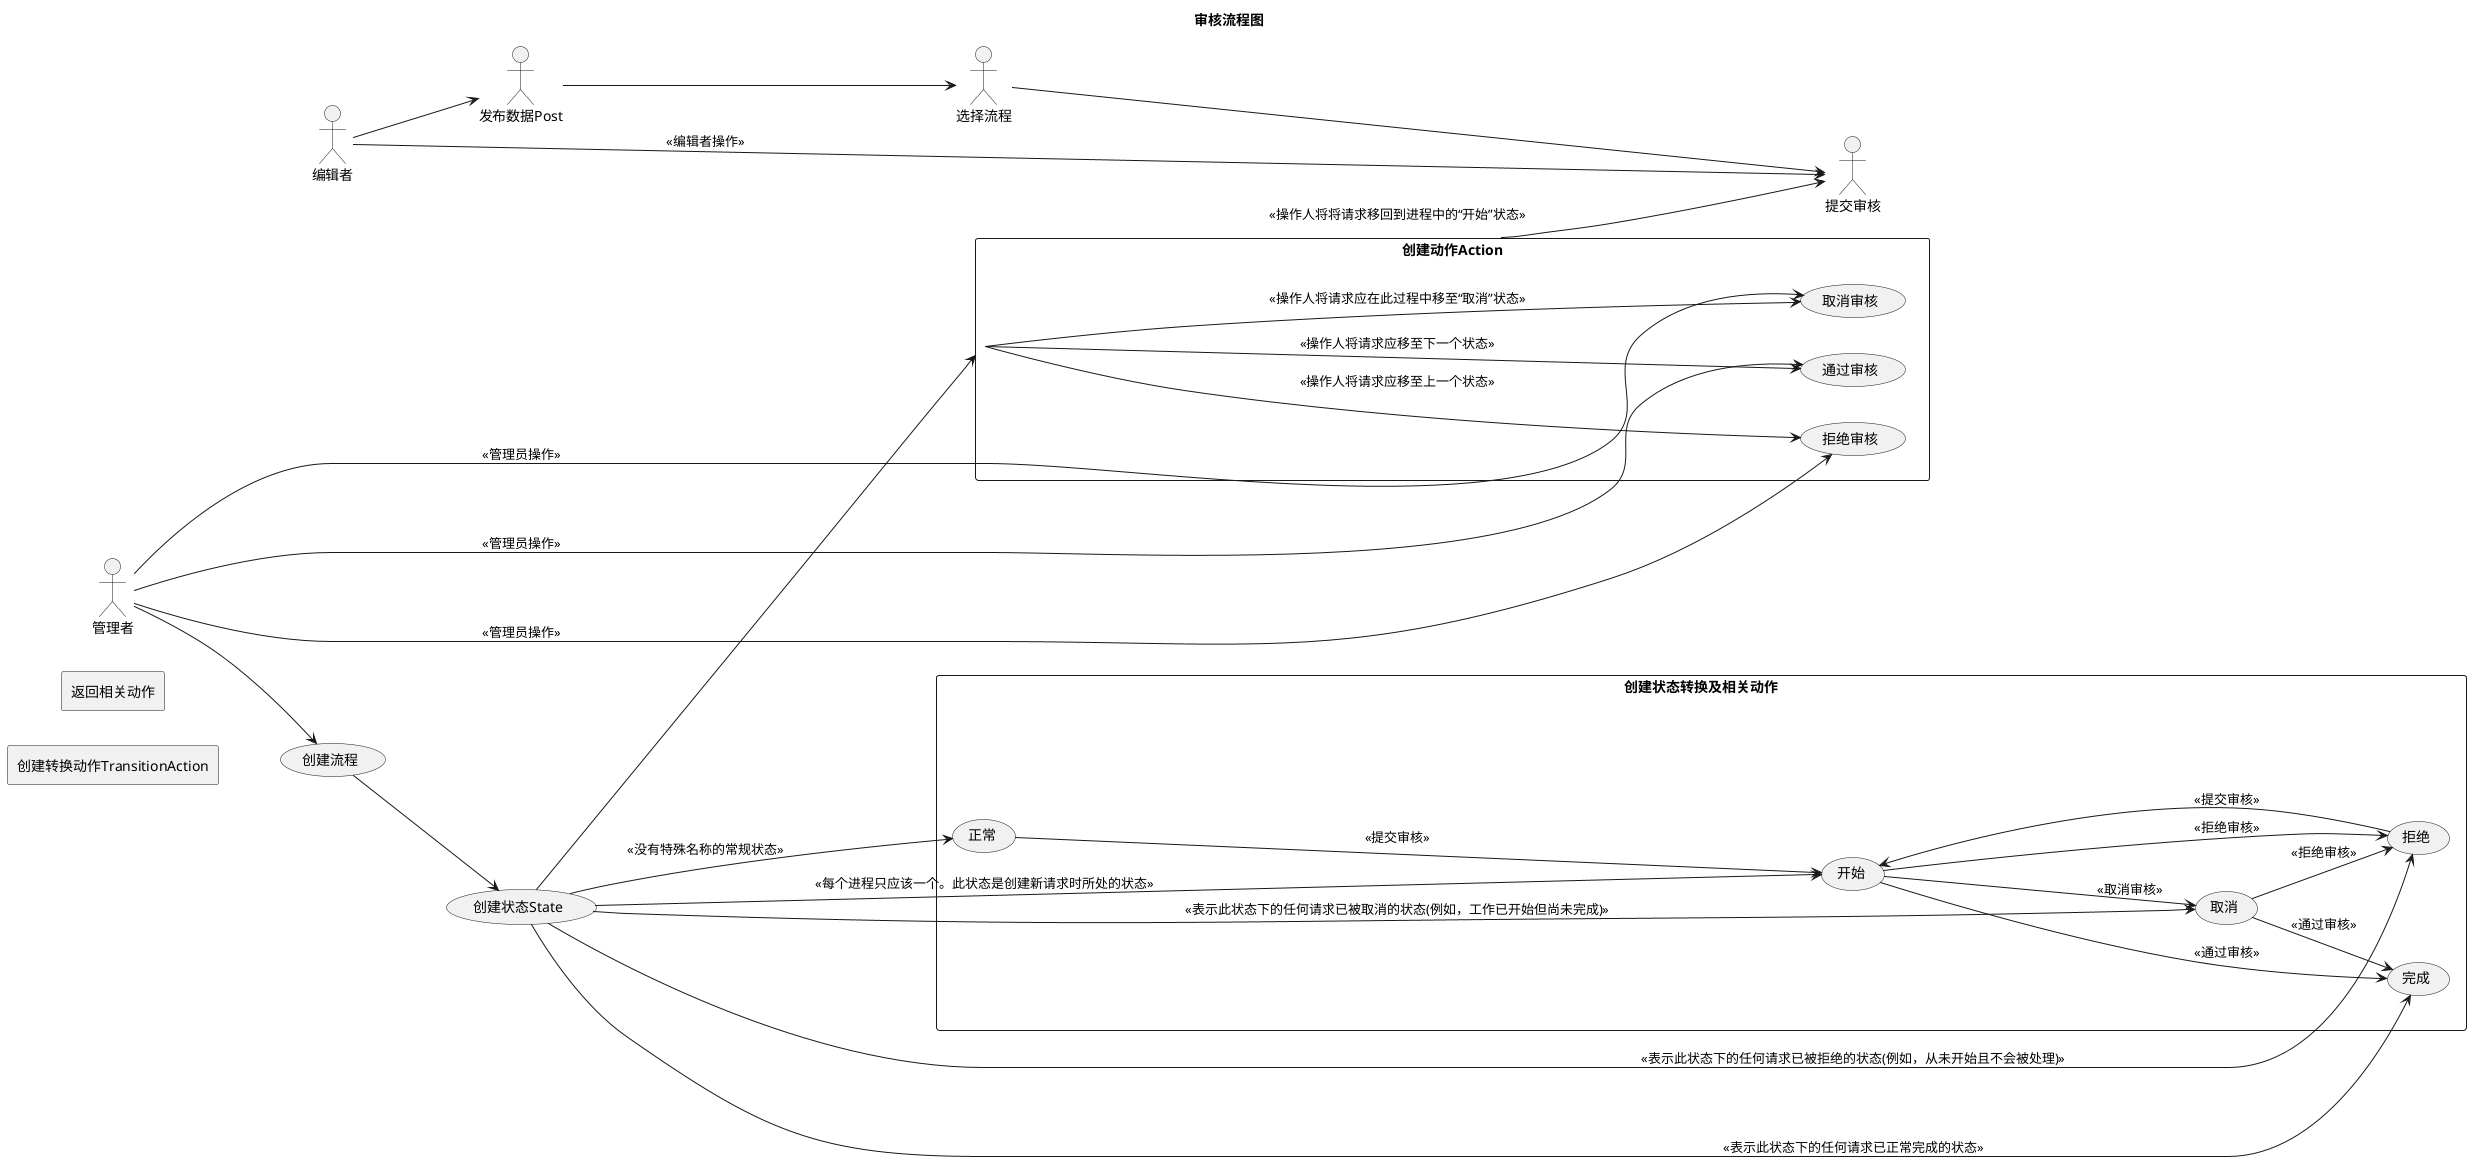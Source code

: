 @startuml
'https://plantuml.com/sequence-diagram
!pragma teoz true


title 审核流程图
left to right direction


编辑者 --> 发布数据Post
发布数据Post --> 选择流程
选择流程 --> 提交审核

管理者 --> (创建流程)
创建流程 --> (创建状态State)
创建状态State --> (创建动作Action)

rectangle 创建状态转换及相关动作{
    (创建状态State) --> (正常):<<没有特殊名称的常规状态>>
    (创建状态State) --> (开始):<<每个进程只应该一个。此状态是创建新请求时所处的状态>>
    (创建状态State) --> (完成):<<表示此状态下的任何请求已正常完成的状态>>
    (创建状态State) --> (取消):<<表示此状态下的任何请求已被取消的状态(例如，工作已开始但尚未完成)>>
    (创建状态State) --> (拒绝):<<表示此状态下的任何请求已被拒绝的状态(例如，从未开始且不会被处理)>>
}

rectangle 创建动作Action{
    (创建动作Action) --> (提交审核):<<操作人将将请求移回到进程中的“开始”状态>>
    (创建动作Action) --> (取消审核):<<操作人将请求应在此过程中移至“取消”状态>>
    (创建动作Action) --> (通过审核):<<操作人将请求应移至下一个状态>>
    (创建动作Action) --> (拒绝审核):<<操作人将请求应移至上一个状态>>
}
rectangle 创建转换动作TransitionAction{
    (正常) --> (开始):<<提交审核>>
    (开始) --> (取消):<<取消审核>>
    (开始) --> (拒绝):<<拒绝审核>>
    (开始) --> (完成):<<通过审核>>
    (取消) --> (拒绝):<<拒绝审核>>
    (取消) --> (完成):<<通过审核>>
    (拒绝) --> (开始):<<提交审核>>
}


rectangle 返回相关动作{
    (编辑者) --> (提交审核) :<<编辑者操作>>
    (管理者) --> (取消审核) :<<管理员操作>>
    (管理者) --> (通过审核)  :<<管理员操作>>
    (管理者) --> (拒绝审核):<<管理员操作>>
}
@enduml
